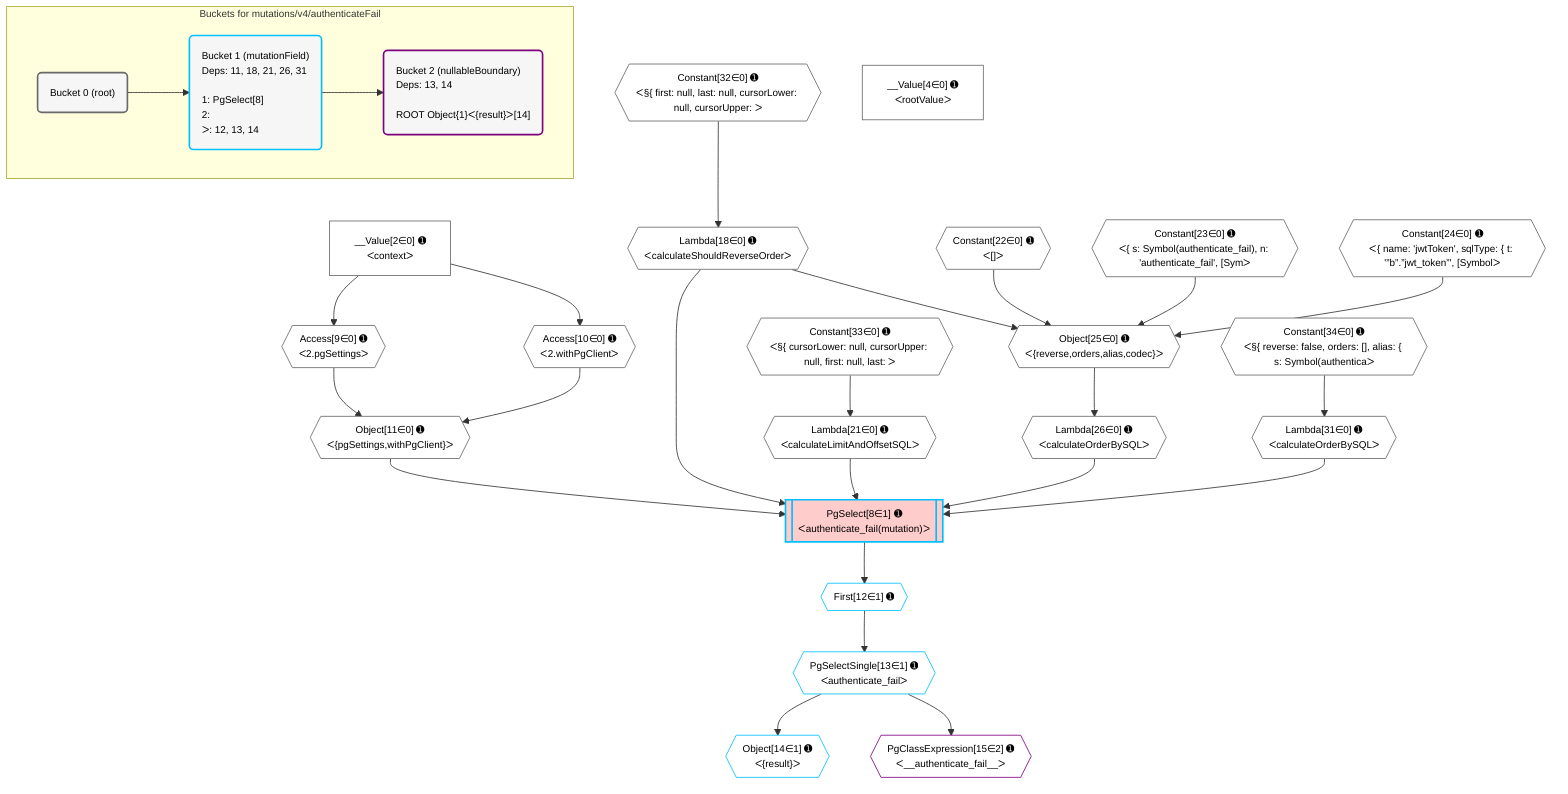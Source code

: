 %%{init: {'themeVariables': { 'fontSize': '12px'}}}%%
graph TD
    classDef path fill:#eee,stroke:#000,color:#000
    classDef plan fill:#fff,stroke-width:1px,color:#000
    classDef itemplan fill:#fff,stroke-width:2px,color:#000
    classDef unbatchedplan fill:#dff,stroke-width:1px,color:#000
    classDef sideeffectplan fill:#fcc,stroke-width:2px,color:#000
    classDef bucket fill:#f6f6f6,color:#000,stroke-width:2px,text-align:left


    %% plan dependencies
    Object25{{"Object[25∈0] ➊<br />ᐸ{reverse,orders,alias,codec}ᐳ"}}:::plan
    Lambda18{{"Lambda[18∈0] ➊<br />ᐸcalculateShouldReverseOrderᐳ"}}:::plan
    Constant22{{"Constant[22∈0] ➊<br />ᐸ[]ᐳ"}}:::plan
    Constant23{{"Constant[23∈0] ➊<br />ᐸ{ s: Symbol(authenticate_fail), n: 'authenticate_fail', [Symᐳ"}}:::plan
    Constant24{{"Constant[24∈0] ➊<br />ᐸ{ name: 'jwtToken', sqlType: { t: '”b”.”jwt_token”', [Symbolᐳ"}}:::plan
    Lambda18 & Constant22 & Constant23 & Constant24 --> Object25
    Object11{{"Object[11∈0] ➊<br />ᐸ{pgSettings,withPgClient}ᐳ"}}:::plan
    Access9{{"Access[9∈0] ➊<br />ᐸ2.pgSettingsᐳ"}}:::plan
    Access10{{"Access[10∈0] ➊<br />ᐸ2.withPgClientᐳ"}}:::plan
    Access9 & Access10 --> Object11
    __Value2["__Value[2∈0] ➊<br />ᐸcontextᐳ"]:::plan
    __Value2 --> Access9
    __Value2 --> Access10
    Constant32{{"Constant[32∈0] ➊<br />ᐸ§{ first: null, last: null, cursorLower: null, cursorUpper: ᐳ"}}:::plan
    Constant32 --> Lambda18
    Lambda21{{"Lambda[21∈0] ➊<br />ᐸcalculateLimitAndOffsetSQLᐳ"}}:::plan
    Constant33{{"Constant[33∈0] ➊<br />ᐸ§{ cursorLower: null, cursorUpper: null, first: null, last: ᐳ"}}:::plan
    Constant33 --> Lambda21
    Lambda26{{"Lambda[26∈0] ➊<br />ᐸcalculateOrderBySQLᐳ"}}:::plan
    Object25 --> Lambda26
    Lambda31{{"Lambda[31∈0] ➊<br />ᐸcalculateOrderBySQLᐳ"}}:::plan
    Constant34{{"Constant[34∈0] ➊<br />ᐸ§{ reverse: false, orders: [], alias: { s: Symbol(authenticaᐳ"}}:::plan
    Constant34 --> Lambda31
    __Value4["__Value[4∈0] ➊<br />ᐸrootValueᐳ"]:::plan
    PgSelect8[["PgSelect[8∈1] ➊<br />ᐸauthenticate_fail(mutation)ᐳ"]]:::sideeffectplan
    Object11 & Lambda18 & Lambda21 & Lambda26 & Lambda31 --> PgSelect8
    First12{{"First[12∈1] ➊"}}:::plan
    PgSelect8 --> First12
    PgSelectSingle13{{"PgSelectSingle[13∈1] ➊<br />ᐸauthenticate_failᐳ"}}:::plan
    First12 --> PgSelectSingle13
    Object14{{"Object[14∈1] ➊<br />ᐸ{result}ᐳ"}}:::plan
    PgSelectSingle13 --> Object14
    PgClassExpression15{{"PgClassExpression[15∈2] ➊<br />ᐸ__authenticate_fail__ᐳ"}}:::plan
    PgSelectSingle13 --> PgClassExpression15

    %% define steps

    subgraph "Buckets for mutations/v4/authenticateFail"
    Bucket0("Bucket 0 (root)"):::bucket
    classDef bucket0 stroke:#696969
    class Bucket0,__Value2,__Value4,Access9,Access10,Object11,Lambda18,Lambda21,Constant22,Constant23,Constant24,Object25,Lambda26,Lambda31,Constant32,Constant33,Constant34 bucket0
    Bucket1("Bucket 1 (mutationField)<br />Deps: 11, 18, 21, 26, 31<br /><br />1: PgSelect[8]<br />2: <br />ᐳ: 12, 13, 14"):::bucket
    classDef bucket1 stroke:#00bfff
    class Bucket1,PgSelect8,First12,PgSelectSingle13,Object14 bucket1
    Bucket2("Bucket 2 (nullableBoundary)<br />Deps: 13, 14<br /><br />ROOT Object{1}ᐸ{result}ᐳ[14]"):::bucket
    classDef bucket2 stroke:#7f007f
    class Bucket2,PgClassExpression15 bucket2
    Bucket0 --> Bucket1
    Bucket1 --> Bucket2
    end